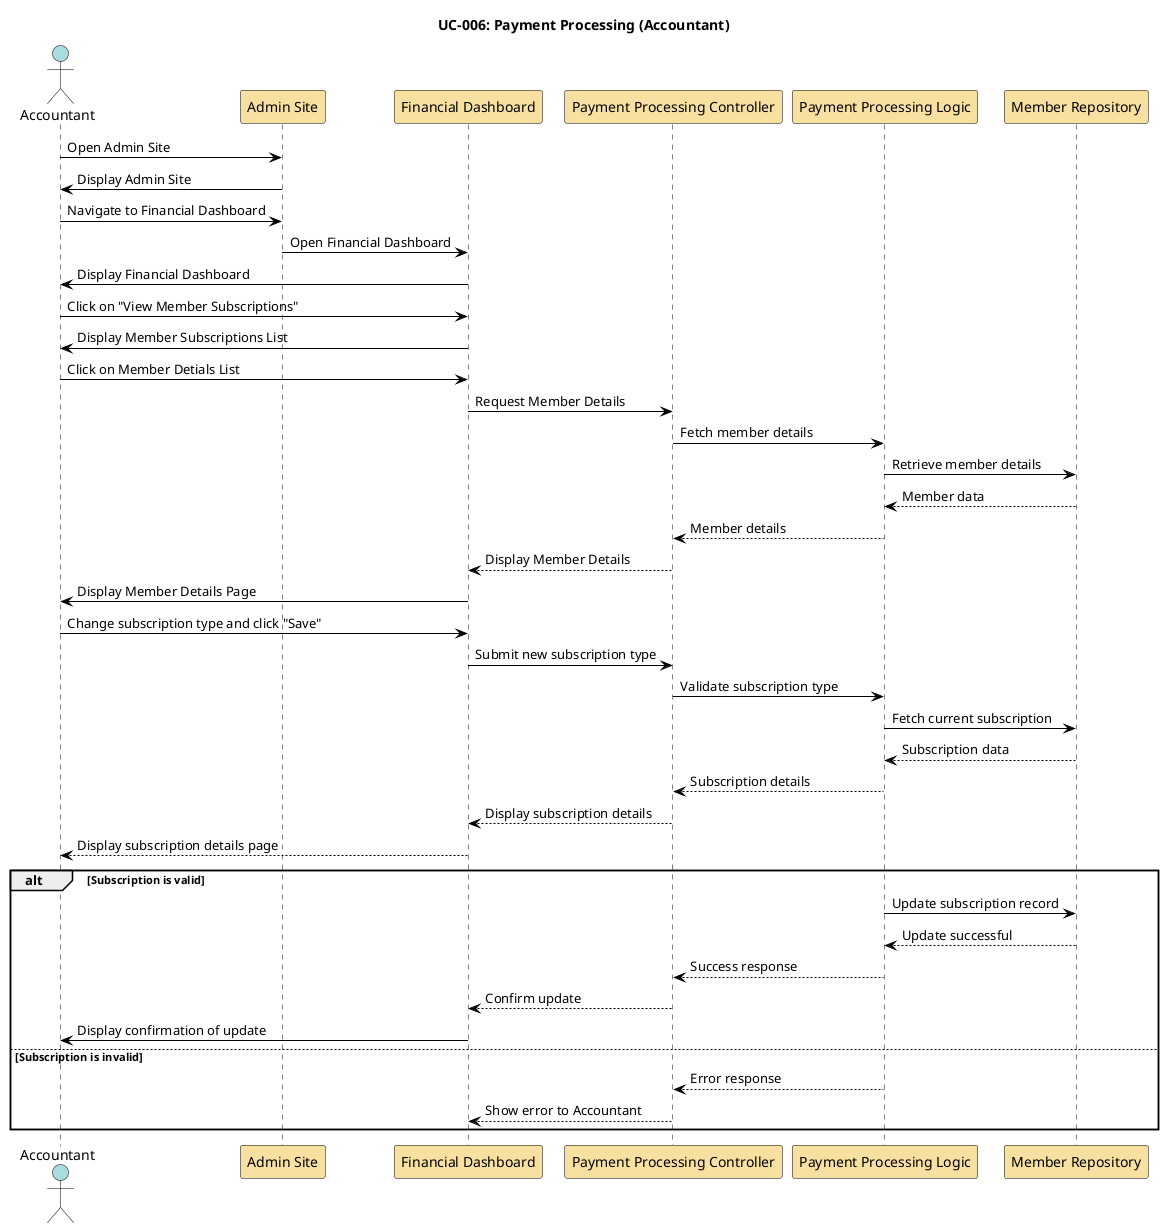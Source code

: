 @startuml

skinparam sequence {
    ActorBorderColor Black
    ActorBackgroundColor #A9DCDF
    ParticipantBorderColor Black
    ParticipantBackgroundColor #F8E1A0
    LifeLineBorderColor Black
    LifeLineBackgroundColor White
    NoteBorderColor Black
    NoteBackgroundColor #FEFECE
    ArrowColor Black
    ArrowThickness 1
    ActivationBorderColor Black
    ActivationBackgroundColor #B3E2CD
}

title UC-006: Payment Processing (Accountant)

actor Accountant
participant "Admin Site" as AdminSite
participant "Financial Dashboard" as FinancialDashboard
participant "Payment Processing Controller" as PaymentController
participant "Payment Processing Logic" as PaymentLogic
participant "Member Repository" as MemberRepo

Accountant -> AdminSite: Open Admin Site
AdminSite -> Accountant: Display Admin Site 

Accountant -> AdminSite: Navigate to Financial Dashboard
AdminSite -> FinancialDashboard: Open Financial Dashboard
FinancialDashboard -> Accountant: Display Financial Dashboard

Accountant -> FinancialDashboard: Click on "View Member Subscriptions"
FinancialDashboard -> Accountant: Display Member Subscriptions List

Accountant -> FinancialDashboard: Click on Member Detials List 
FinancialDashboard -> PaymentController: Request Member Details

PaymentController -> PaymentLogic: Fetch member details
PaymentLogic -> MemberRepo: Retrieve member details
MemberRepo --> PaymentLogic: Member data
PaymentLogic --> PaymentController: Member details
PaymentController --> FinancialDashboard: Display Member Details
FinancialDashboard -> Accountant: Display Member Details Page

Accountant -> FinancialDashboard: Change subscription type and click "Save"
FinancialDashboard -> PaymentController: Submit new subscription type
PaymentController -> PaymentLogic: Validate subscription type
PaymentLogic -> MemberRepo: Fetch current subscription
MemberRepo --> PaymentLogic: Subscription data
PaymentLogic --> PaymentController: Subscription details 
PaymentController --> FinancialDashboard: Display subscription details
FinancialDashboard --> Accountant: Display subscription details page

alt Subscription is valid
    PaymentLogic -> MemberRepo: Update subscription record
    MemberRepo --> PaymentLogic: Update successful
    PaymentLogic --> PaymentController: Success response
    PaymentController --> FinancialDashboard: Confirm update
    FinancialDashboard -> Accountant: Display confirmation of update
else Subscription is invalid
    PaymentLogic --> PaymentController: Error response
    PaymentController --> FinancialDashboard: Show error to Accountant
end

@enduml
